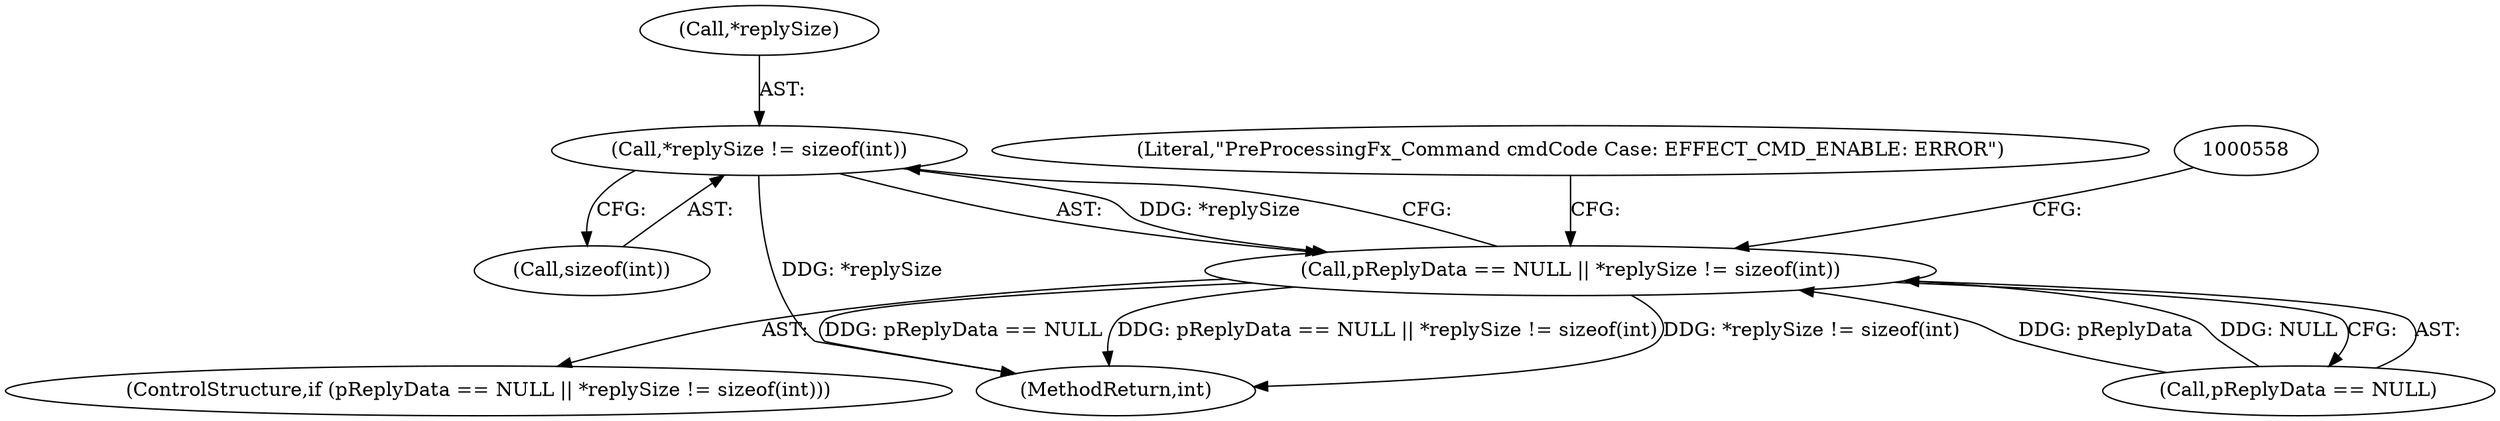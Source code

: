 digraph "0_Android_aeea52da00d210587fb3ed895de3d5f2e0264c88_9@API" {
"1000544" [label="(Call,*replySize != sizeof(int))"];
"1000540" [label="(Call,pReplyData == NULL || *replySize != sizeof(int))"];
"1000547" [label="(Call,sizeof(int))"];
"1000551" [label="(Literal,\"PreProcessingFx_Command cmdCode Case: EFFECT_CMD_ENABLE: ERROR\")"];
"1001295" [label="(MethodReturn,int)"];
"1000540" [label="(Call,pReplyData == NULL || *replySize != sizeof(int))"];
"1000539" [label="(ControlStructure,if (pReplyData == NULL || *replySize != sizeof(int)))"];
"1000541" [label="(Call,pReplyData == NULL)"];
"1000545" [label="(Call,*replySize)"];
"1000544" [label="(Call,*replySize != sizeof(int))"];
"1000544" -> "1000540"  [label="AST: "];
"1000544" -> "1000547"  [label="CFG: "];
"1000545" -> "1000544"  [label="AST: "];
"1000547" -> "1000544"  [label="AST: "];
"1000540" -> "1000544"  [label="CFG: "];
"1000544" -> "1001295"  [label="DDG: *replySize"];
"1000544" -> "1000540"  [label="DDG: *replySize"];
"1000540" -> "1000539"  [label="AST: "];
"1000540" -> "1000541"  [label="CFG: "];
"1000541" -> "1000540"  [label="AST: "];
"1000551" -> "1000540"  [label="CFG: "];
"1000558" -> "1000540"  [label="CFG: "];
"1000540" -> "1001295"  [label="DDG: pReplyData == NULL || *replySize != sizeof(int)"];
"1000540" -> "1001295"  [label="DDG: *replySize != sizeof(int)"];
"1000540" -> "1001295"  [label="DDG: pReplyData == NULL"];
"1000541" -> "1000540"  [label="DDG: pReplyData"];
"1000541" -> "1000540"  [label="DDG: NULL"];
}
